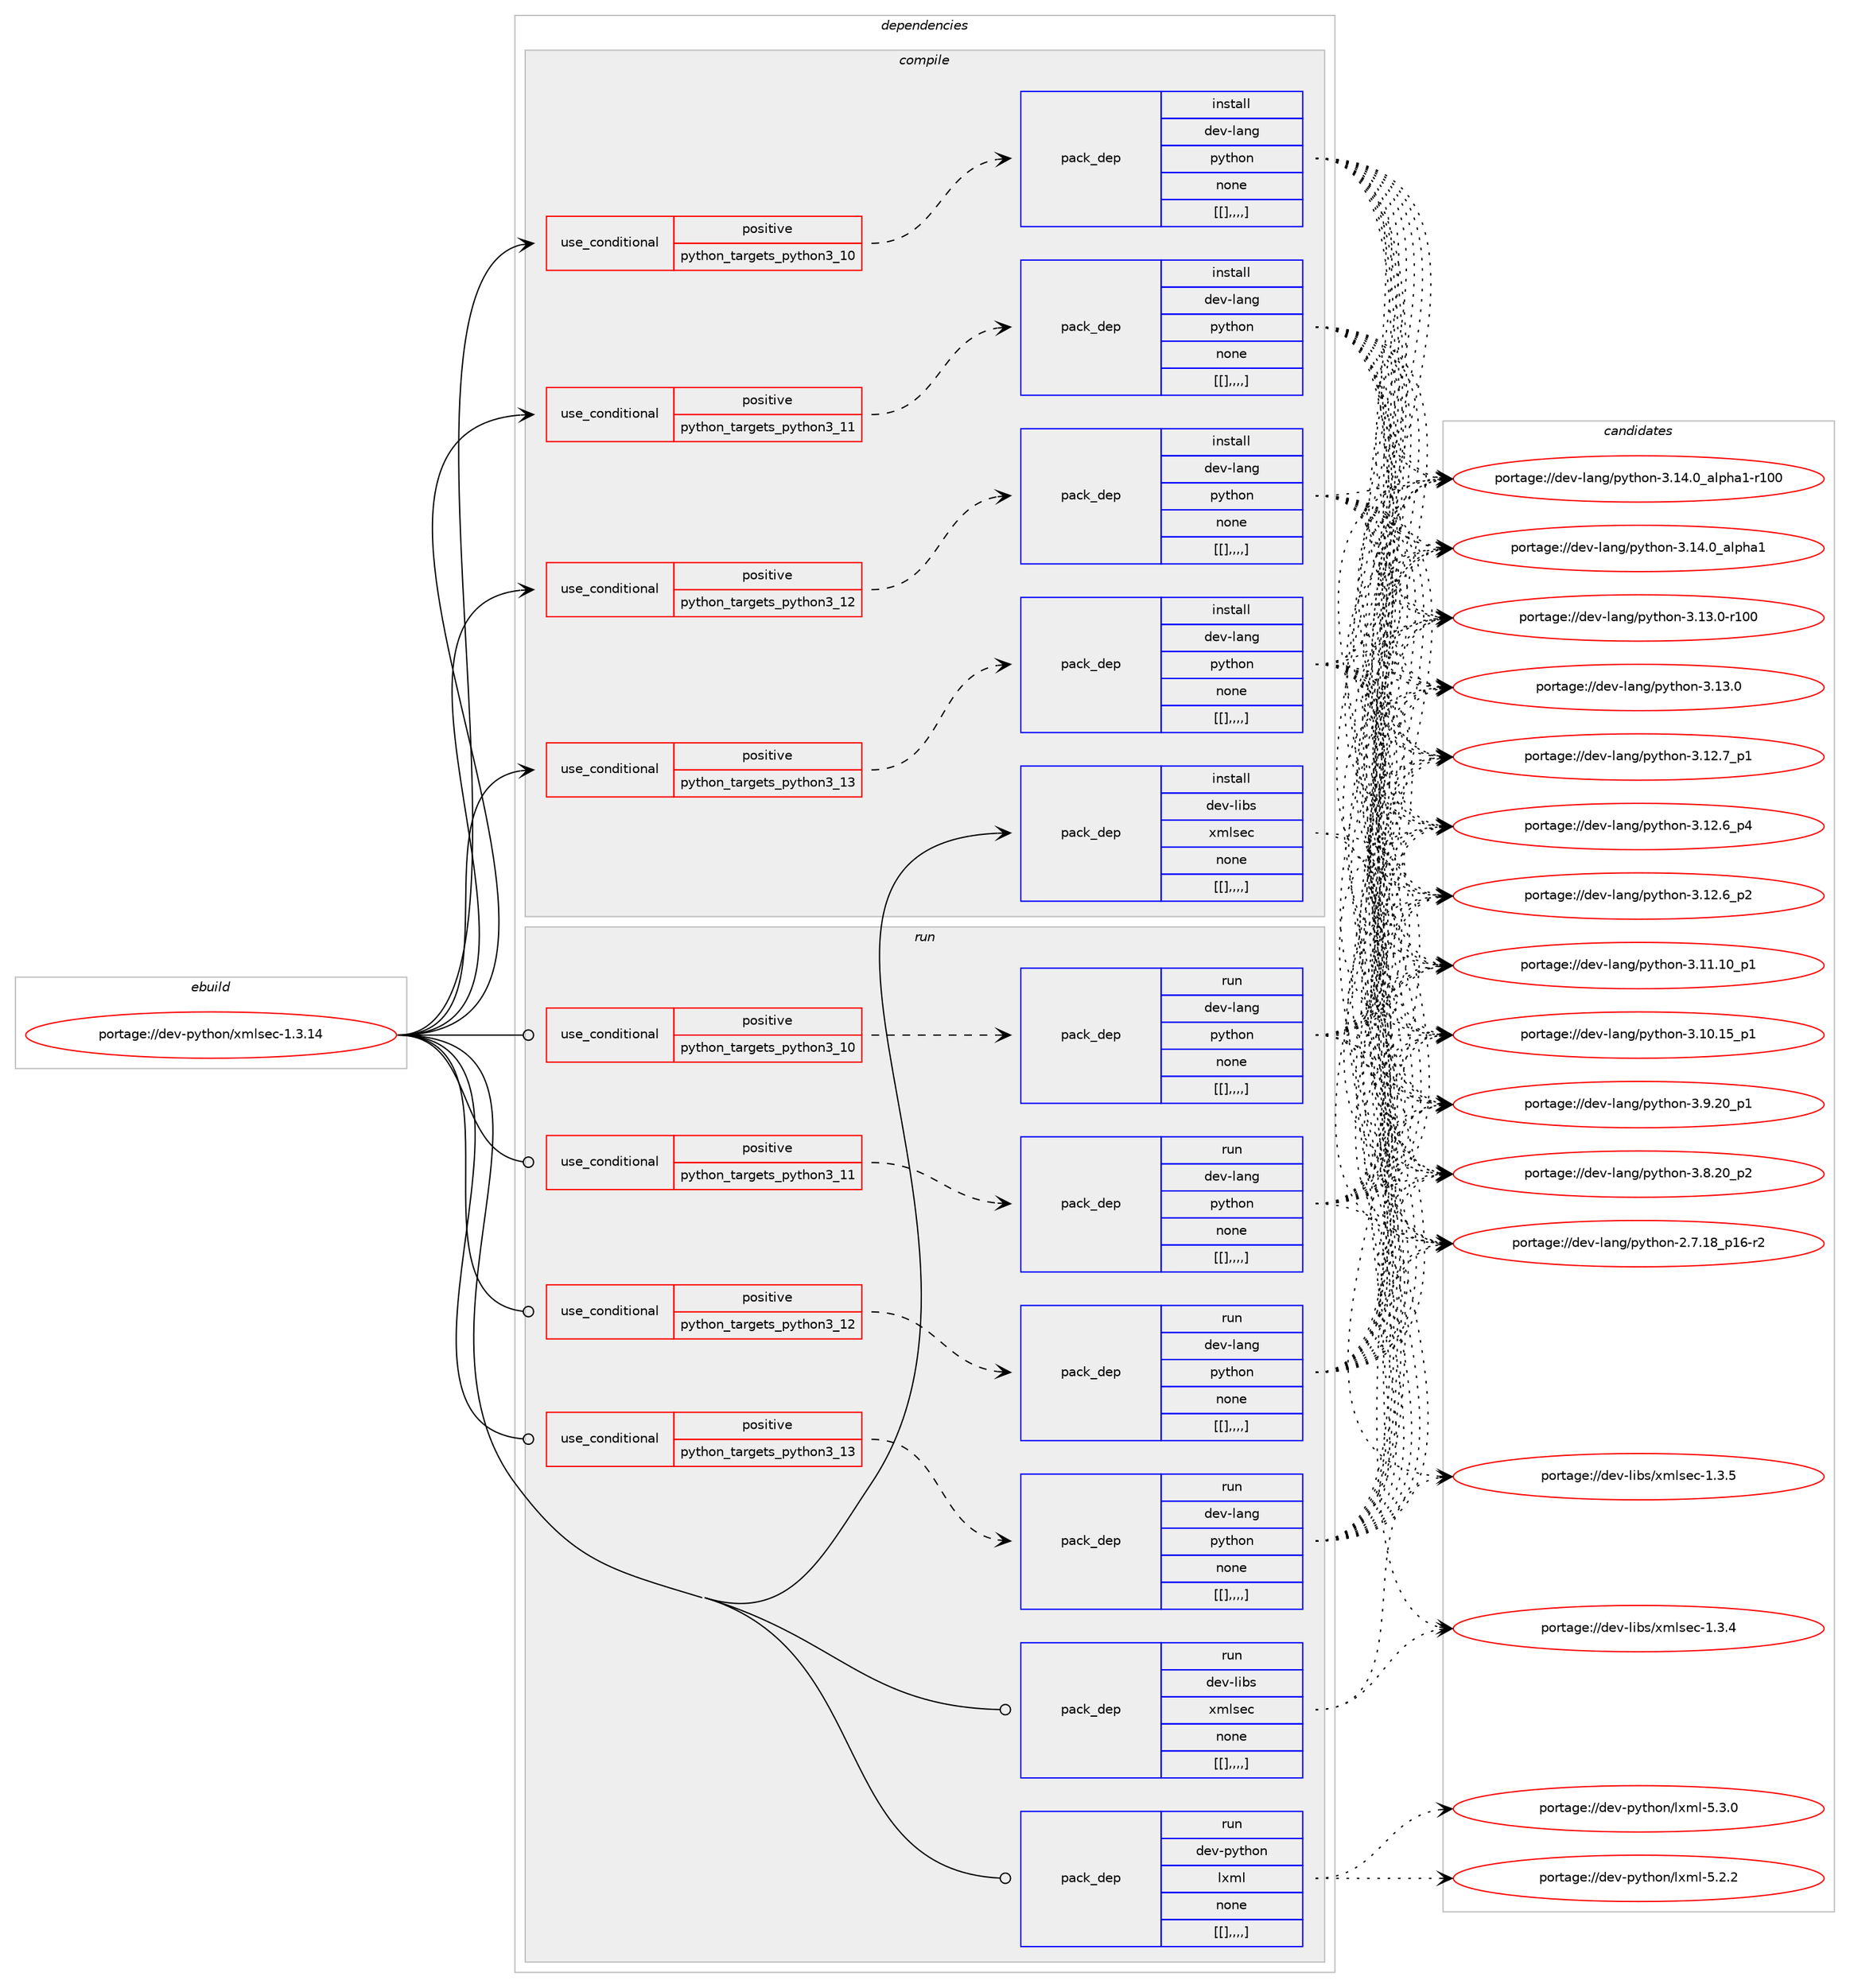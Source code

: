digraph prolog {

# *************
# Graph options
# *************

newrank=true;
concentrate=true;
compound=true;
graph [rankdir=LR,fontname=Helvetica,fontsize=10,ranksep=1.5];#, ranksep=2.5, nodesep=0.2];
edge  [arrowhead=vee];
node  [fontname=Helvetica,fontsize=10];

# **********
# The ebuild
# **********

subgraph cluster_leftcol {
color=gray;
label=<<i>ebuild</i>>;
id [label="portage://dev-python/xmlsec-1.3.14", color=red, width=4, href="../dev-python/xmlsec-1.3.14.svg"];
}

# ****************
# The dependencies
# ****************

subgraph cluster_midcol {
color=gray;
label=<<i>dependencies</i>>;
subgraph cluster_compile {
fillcolor="#eeeeee";
style=filled;
label=<<i>compile</i>>;
subgraph cond44353 {
dependency175284 [label=<<TABLE BORDER="0" CELLBORDER="1" CELLSPACING="0" CELLPADDING="4"><TR><TD ROWSPAN="3" CELLPADDING="10">use_conditional</TD></TR><TR><TD>positive</TD></TR><TR><TD>python_targets_python3_10</TD></TR></TABLE>>, shape=none, color=red];
subgraph pack129588 {
dependency175286 [label=<<TABLE BORDER="0" CELLBORDER="1" CELLSPACING="0" CELLPADDING="4" WIDTH="220"><TR><TD ROWSPAN="6" CELLPADDING="30">pack_dep</TD></TR><TR><TD WIDTH="110">install</TD></TR><TR><TD>dev-lang</TD></TR><TR><TD>python</TD></TR><TR><TD>none</TD></TR><TR><TD>[[],,,,]</TD></TR></TABLE>>, shape=none, color=blue];
}
dependency175284:e -> dependency175286:w [weight=20,style="dashed",arrowhead="vee"];
}
id:e -> dependency175284:w [weight=20,style="solid",arrowhead="vee"];
subgraph cond44386 {
dependency175356 [label=<<TABLE BORDER="0" CELLBORDER="1" CELLSPACING="0" CELLPADDING="4"><TR><TD ROWSPAN="3" CELLPADDING="10">use_conditional</TD></TR><TR><TD>positive</TD></TR><TR><TD>python_targets_python3_11</TD></TR></TABLE>>, shape=none, color=red];
subgraph pack129634 {
dependency175369 [label=<<TABLE BORDER="0" CELLBORDER="1" CELLSPACING="0" CELLPADDING="4" WIDTH="220"><TR><TD ROWSPAN="6" CELLPADDING="30">pack_dep</TD></TR><TR><TD WIDTH="110">install</TD></TR><TR><TD>dev-lang</TD></TR><TR><TD>python</TD></TR><TR><TD>none</TD></TR><TR><TD>[[],,,,]</TD></TR></TABLE>>, shape=none, color=blue];
}
dependency175356:e -> dependency175369:w [weight=20,style="dashed",arrowhead="vee"];
}
id:e -> dependency175356:w [weight=20,style="solid",arrowhead="vee"];
subgraph cond44419 {
dependency175457 [label=<<TABLE BORDER="0" CELLBORDER="1" CELLSPACING="0" CELLPADDING="4"><TR><TD ROWSPAN="3" CELLPADDING="10">use_conditional</TD></TR><TR><TD>positive</TD></TR><TR><TD>python_targets_python3_12</TD></TR></TABLE>>, shape=none, color=red];
subgraph pack129681 {
dependency175460 [label=<<TABLE BORDER="0" CELLBORDER="1" CELLSPACING="0" CELLPADDING="4" WIDTH="220"><TR><TD ROWSPAN="6" CELLPADDING="30">pack_dep</TD></TR><TR><TD WIDTH="110">install</TD></TR><TR><TD>dev-lang</TD></TR><TR><TD>python</TD></TR><TR><TD>none</TD></TR><TR><TD>[[],,,,]</TD></TR></TABLE>>, shape=none, color=blue];
}
dependency175457:e -> dependency175460:w [weight=20,style="dashed",arrowhead="vee"];
}
id:e -> dependency175457:w [weight=20,style="solid",arrowhead="vee"];
subgraph cond44439 {
dependency175484 [label=<<TABLE BORDER="0" CELLBORDER="1" CELLSPACING="0" CELLPADDING="4"><TR><TD ROWSPAN="3" CELLPADDING="10">use_conditional</TD></TR><TR><TD>positive</TD></TR><TR><TD>python_targets_python3_13</TD></TR></TABLE>>, shape=none, color=red];
subgraph pack129701 {
dependency175487 [label=<<TABLE BORDER="0" CELLBORDER="1" CELLSPACING="0" CELLPADDING="4" WIDTH="220"><TR><TD ROWSPAN="6" CELLPADDING="30">pack_dep</TD></TR><TR><TD WIDTH="110">install</TD></TR><TR><TD>dev-lang</TD></TR><TR><TD>python</TD></TR><TR><TD>none</TD></TR><TR><TD>[[],,,,]</TD></TR></TABLE>>, shape=none, color=blue];
}
dependency175484:e -> dependency175487:w [weight=20,style="dashed",arrowhead="vee"];
}
id:e -> dependency175484:w [weight=20,style="solid",arrowhead="vee"];
subgraph pack129730 {
dependency175538 [label=<<TABLE BORDER="0" CELLBORDER="1" CELLSPACING="0" CELLPADDING="4" WIDTH="220"><TR><TD ROWSPAN="6" CELLPADDING="30">pack_dep</TD></TR><TR><TD WIDTH="110">install</TD></TR><TR><TD>dev-libs</TD></TR><TR><TD>xmlsec</TD></TR><TR><TD>none</TD></TR><TR><TD>[[],,,,]</TD></TR></TABLE>>, shape=none, color=blue];
}
id:e -> dependency175538:w [weight=20,style="solid",arrowhead="vee"];
}
subgraph cluster_compileandrun {
fillcolor="#eeeeee";
style=filled;
label=<<i>compile and run</i>>;
}
subgraph cluster_run {
fillcolor="#eeeeee";
style=filled;
label=<<i>run</i>>;
subgraph cond44471 {
dependency175544 [label=<<TABLE BORDER="0" CELLBORDER="1" CELLSPACING="0" CELLPADDING="4"><TR><TD ROWSPAN="3" CELLPADDING="10">use_conditional</TD></TR><TR><TD>positive</TD></TR><TR><TD>python_targets_python3_10</TD></TR></TABLE>>, shape=none, color=red];
subgraph pack129735 {
dependency175599 [label=<<TABLE BORDER="0" CELLBORDER="1" CELLSPACING="0" CELLPADDING="4" WIDTH="220"><TR><TD ROWSPAN="6" CELLPADDING="30">pack_dep</TD></TR><TR><TD WIDTH="110">run</TD></TR><TR><TD>dev-lang</TD></TR><TR><TD>python</TD></TR><TR><TD>none</TD></TR><TR><TD>[[],,,,]</TD></TR></TABLE>>, shape=none, color=blue];
}
dependency175544:e -> dependency175599:w [weight=20,style="dashed",arrowhead="vee"];
}
id:e -> dependency175544:w [weight=20,style="solid",arrowhead="odot"];
subgraph cond44491 {
dependency175619 [label=<<TABLE BORDER="0" CELLBORDER="1" CELLSPACING="0" CELLPADDING="4"><TR><TD ROWSPAN="3" CELLPADDING="10">use_conditional</TD></TR><TR><TD>positive</TD></TR><TR><TD>python_targets_python3_11</TD></TR></TABLE>>, shape=none, color=red];
subgraph pack129787 {
dependency175653 [label=<<TABLE BORDER="0" CELLBORDER="1" CELLSPACING="0" CELLPADDING="4" WIDTH="220"><TR><TD ROWSPAN="6" CELLPADDING="30">pack_dep</TD></TR><TR><TD WIDTH="110">run</TD></TR><TR><TD>dev-lang</TD></TR><TR><TD>python</TD></TR><TR><TD>none</TD></TR><TR><TD>[[],,,,]</TD></TR></TABLE>>, shape=none, color=blue];
}
dependency175619:e -> dependency175653:w [weight=20,style="dashed",arrowhead="vee"];
}
id:e -> dependency175619:w [weight=20,style="solid",arrowhead="odot"];
subgraph cond44512 {
dependency175668 [label=<<TABLE BORDER="0" CELLBORDER="1" CELLSPACING="0" CELLPADDING="4"><TR><TD ROWSPAN="3" CELLPADDING="10">use_conditional</TD></TR><TR><TD>positive</TD></TR><TR><TD>python_targets_python3_12</TD></TR></TABLE>>, shape=none, color=red];
subgraph pack129807 {
dependency175688 [label=<<TABLE BORDER="0" CELLBORDER="1" CELLSPACING="0" CELLPADDING="4" WIDTH="220"><TR><TD ROWSPAN="6" CELLPADDING="30">pack_dep</TD></TR><TR><TD WIDTH="110">run</TD></TR><TR><TD>dev-lang</TD></TR><TR><TD>python</TD></TR><TR><TD>none</TD></TR><TR><TD>[[],,,,]</TD></TR></TABLE>>, shape=none, color=blue];
}
dependency175668:e -> dependency175688:w [weight=20,style="dashed",arrowhead="vee"];
}
id:e -> dependency175668:w [weight=20,style="solid",arrowhead="odot"];
subgraph cond44532 {
dependency175706 [label=<<TABLE BORDER="0" CELLBORDER="1" CELLSPACING="0" CELLPADDING="4"><TR><TD ROWSPAN="3" CELLPADDING="10">use_conditional</TD></TR><TR><TD>positive</TD></TR><TR><TD>python_targets_python3_13</TD></TR></TABLE>>, shape=none, color=red];
subgraph pack129832 {
dependency175735 [label=<<TABLE BORDER="0" CELLBORDER="1" CELLSPACING="0" CELLPADDING="4" WIDTH="220"><TR><TD ROWSPAN="6" CELLPADDING="30">pack_dep</TD></TR><TR><TD WIDTH="110">run</TD></TR><TR><TD>dev-lang</TD></TR><TR><TD>python</TD></TR><TR><TD>none</TD></TR><TR><TD>[[],,,,]</TD></TR></TABLE>>, shape=none, color=blue];
}
dependency175706:e -> dependency175735:w [weight=20,style="dashed",arrowhead="vee"];
}
id:e -> dependency175706:w [weight=20,style="solid",arrowhead="odot"];
subgraph pack129843 {
dependency175770 [label=<<TABLE BORDER="0" CELLBORDER="1" CELLSPACING="0" CELLPADDING="4" WIDTH="220"><TR><TD ROWSPAN="6" CELLPADDING="30">pack_dep</TD></TR><TR><TD WIDTH="110">run</TD></TR><TR><TD>dev-libs</TD></TR><TR><TD>xmlsec</TD></TR><TR><TD>none</TD></TR><TR><TD>[[],,,,]</TD></TR></TABLE>>, shape=none, color=blue];
}
id:e -> dependency175770:w [weight=20,style="solid",arrowhead="odot"];
subgraph pack129866 {
dependency175784 [label=<<TABLE BORDER="0" CELLBORDER="1" CELLSPACING="0" CELLPADDING="4" WIDTH="220"><TR><TD ROWSPAN="6" CELLPADDING="30">pack_dep</TD></TR><TR><TD WIDTH="110">run</TD></TR><TR><TD>dev-python</TD></TR><TR><TD>lxml</TD></TR><TR><TD>none</TD></TR><TR><TD>[[],,,,]</TD></TR></TABLE>>, shape=none, color=blue];
}
id:e -> dependency175784:w [weight=20,style="solid",arrowhead="odot"];
}
}

# **************
# The candidates
# **************

subgraph cluster_choices {
rank=same;
color=gray;
label=<<i>candidates</i>>;

subgraph choice129712 {
color=black;
nodesep=1;
choice100101118451089711010347112121116104111110455146495246489597108112104974945114494848 [label="portage://dev-lang/python-3.14.0_alpha1-r100", color=red, width=4,href="../dev-lang/python-3.14.0_alpha1-r100.svg"];
choice1001011184510897110103471121211161041111104551464952464895971081121049749 [label="portage://dev-lang/python-3.14.0_alpha1", color=red, width=4,href="../dev-lang/python-3.14.0_alpha1.svg"];
choice1001011184510897110103471121211161041111104551464951464845114494848 [label="portage://dev-lang/python-3.13.0-r100", color=red, width=4,href="../dev-lang/python-3.13.0-r100.svg"];
choice10010111845108971101034711212111610411111045514649514648 [label="portage://dev-lang/python-3.13.0", color=red, width=4,href="../dev-lang/python-3.13.0.svg"];
choice100101118451089711010347112121116104111110455146495046559511249 [label="portage://dev-lang/python-3.12.7_p1", color=red, width=4,href="../dev-lang/python-3.12.7_p1.svg"];
choice100101118451089711010347112121116104111110455146495046549511252 [label="portage://dev-lang/python-3.12.6_p4", color=red, width=4,href="../dev-lang/python-3.12.6_p4.svg"];
choice100101118451089711010347112121116104111110455146495046549511250 [label="portage://dev-lang/python-3.12.6_p2", color=red, width=4,href="../dev-lang/python-3.12.6_p2.svg"];
choice10010111845108971101034711212111610411111045514649494649489511249 [label="portage://dev-lang/python-3.11.10_p1", color=red, width=4,href="../dev-lang/python-3.11.10_p1.svg"];
choice10010111845108971101034711212111610411111045514649484649539511249 [label="portage://dev-lang/python-3.10.15_p1", color=red, width=4,href="../dev-lang/python-3.10.15_p1.svg"];
choice100101118451089711010347112121116104111110455146574650489511249 [label="portage://dev-lang/python-3.9.20_p1", color=red, width=4,href="../dev-lang/python-3.9.20_p1.svg"];
choice100101118451089711010347112121116104111110455146564650489511250 [label="portage://dev-lang/python-3.8.20_p2", color=red, width=4,href="../dev-lang/python-3.8.20_p2.svg"];
choice100101118451089711010347112121116104111110455046554649569511249544511450 [label="portage://dev-lang/python-2.7.18_p16-r2", color=red, width=4,href="../dev-lang/python-2.7.18_p16-r2.svg"];
dependency175286:e -> choice100101118451089711010347112121116104111110455146495246489597108112104974945114494848:w [style=dotted,weight="100"];
dependency175286:e -> choice1001011184510897110103471121211161041111104551464952464895971081121049749:w [style=dotted,weight="100"];
dependency175286:e -> choice1001011184510897110103471121211161041111104551464951464845114494848:w [style=dotted,weight="100"];
dependency175286:e -> choice10010111845108971101034711212111610411111045514649514648:w [style=dotted,weight="100"];
dependency175286:e -> choice100101118451089711010347112121116104111110455146495046559511249:w [style=dotted,weight="100"];
dependency175286:e -> choice100101118451089711010347112121116104111110455146495046549511252:w [style=dotted,weight="100"];
dependency175286:e -> choice100101118451089711010347112121116104111110455146495046549511250:w [style=dotted,weight="100"];
dependency175286:e -> choice10010111845108971101034711212111610411111045514649494649489511249:w [style=dotted,weight="100"];
dependency175286:e -> choice10010111845108971101034711212111610411111045514649484649539511249:w [style=dotted,weight="100"];
dependency175286:e -> choice100101118451089711010347112121116104111110455146574650489511249:w [style=dotted,weight="100"];
dependency175286:e -> choice100101118451089711010347112121116104111110455146564650489511250:w [style=dotted,weight="100"];
dependency175286:e -> choice100101118451089711010347112121116104111110455046554649569511249544511450:w [style=dotted,weight="100"];
}
subgraph choice129723 {
color=black;
nodesep=1;
choice100101118451089711010347112121116104111110455146495246489597108112104974945114494848 [label="portage://dev-lang/python-3.14.0_alpha1-r100", color=red, width=4,href="../dev-lang/python-3.14.0_alpha1-r100.svg"];
choice1001011184510897110103471121211161041111104551464952464895971081121049749 [label="portage://dev-lang/python-3.14.0_alpha1", color=red, width=4,href="../dev-lang/python-3.14.0_alpha1.svg"];
choice1001011184510897110103471121211161041111104551464951464845114494848 [label="portage://dev-lang/python-3.13.0-r100", color=red, width=4,href="../dev-lang/python-3.13.0-r100.svg"];
choice10010111845108971101034711212111610411111045514649514648 [label="portage://dev-lang/python-3.13.0", color=red, width=4,href="../dev-lang/python-3.13.0.svg"];
choice100101118451089711010347112121116104111110455146495046559511249 [label="portage://dev-lang/python-3.12.7_p1", color=red, width=4,href="../dev-lang/python-3.12.7_p1.svg"];
choice100101118451089711010347112121116104111110455146495046549511252 [label="portage://dev-lang/python-3.12.6_p4", color=red, width=4,href="../dev-lang/python-3.12.6_p4.svg"];
choice100101118451089711010347112121116104111110455146495046549511250 [label="portage://dev-lang/python-3.12.6_p2", color=red, width=4,href="../dev-lang/python-3.12.6_p2.svg"];
choice10010111845108971101034711212111610411111045514649494649489511249 [label="portage://dev-lang/python-3.11.10_p1", color=red, width=4,href="../dev-lang/python-3.11.10_p1.svg"];
choice10010111845108971101034711212111610411111045514649484649539511249 [label="portage://dev-lang/python-3.10.15_p1", color=red, width=4,href="../dev-lang/python-3.10.15_p1.svg"];
choice100101118451089711010347112121116104111110455146574650489511249 [label="portage://dev-lang/python-3.9.20_p1", color=red, width=4,href="../dev-lang/python-3.9.20_p1.svg"];
choice100101118451089711010347112121116104111110455146564650489511250 [label="portage://dev-lang/python-3.8.20_p2", color=red, width=4,href="../dev-lang/python-3.8.20_p2.svg"];
choice100101118451089711010347112121116104111110455046554649569511249544511450 [label="portage://dev-lang/python-2.7.18_p16-r2", color=red, width=4,href="../dev-lang/python-2.7.18_p16-r2.svg"];
dependency175369:e -> choice100101118451089711010347112121116104111110455146495246489597108112104974945114494848:w [style=dotted,weight="100"];
dependency175369:e -> choice1001011184510897110103471121211161041111104551464952464895971081121049749:w [style=dotted,weight="100"];
dependency175369:e -> choice1001011184510897110103471121211161041111104551464951464845114494848:w [style=dotted,weight="100"];
dependency175369:e -> choice10010111845108971101034711212111610411111045514649514648:w [style=dotted,weight="100"];
dependency175369:e -> choice100101118451089711010347112121116104111110455146495046559511249:w [style=dotted,weight="100"];
dependency175369:e -> choice100101118451089711010347112121116104111110455146495046549511252:w [style=dotted,weight="100"];
dependency175369:e -> choice100101118451089711010347112121116104111110455146495046549511250:w [style=dotted,weight="100"];
dependency175369:e -> choice10010111845108971101034711212111610411111045514649494649489511249:w [style=dotted,weight="100"];
dependency175369:e -> choice10010111845108971101034711212111610411111045514649484649539511249:w [style=dotted,weight="100"];
dependency175369:e -> choice100101118451089711010347112121116104111110455146574650489511249:w [style=dotted,weight="100"];
dependency175369:e -> choice100101118451089711010347112121116104111110455146564650489511250:w [style=dotted,weight="100"];
dependency175369:e -> choice100101118451089711010347112121116104111110455046554649569511249544511450:w [style=dotted,weight="100"];
}
subgraph choice129733 {
color=black;
nodesep=1;
choice100101118451089711010347112121116104111110455146495246489597108112104974945114494848 [label="portage://dev-lang/python-3.14.0_alpha1-r100", color=red, width=4,href="../dev-lang/python-3.14.0_alpha1-r100.svg"];
choice1001011184510897110103471121211161041111104551464952464895971081121049749 [label="portage://dev-lang/python-3.14.0_alpha1", color=red, width=4,href="../dev-lang/python-3.14.0_alpha1.svg"];
choice1001011184510897110103471121211161041111104551464951464845114494848 [label="portage://dev-lang/python-3.13.0-r100", color=red, width=4,href="../dev-lang/python-3.13.0-r100.svg"];
choice10010111845108971101034711212111610411111045514649514648 [label="portage://dev-lang/python-3.13.0", color=red, width=4,href="../dev-lang/python-3.13.0.svg"];
choice100101118451089711010347112121116104111110455146495046559511249 [label="portage://dev-lang/python-3.12.7_p1", color=red, width=4,href="../dev-lang/python-3.12.7_p1.svg"];
choice100101118451089711010347112121116104111110455146495046549511252 [label="portage://dev-lang/python-3.12.6_p4", color=red, width=4,href="../dev-lang/python-3.12.6_p4.svg"];
choice100101118451089711010347112121116104111110455146495046549511250 [label="portage://dev-lang/python-3.12.6_p2", color=red, width=4,href="../dev-lang/python-3.12.6_p2.svg"];
choice10010111845108971101034711212111610411111045514649494649489511249 [label="portage://dev-lang/python-3.11.10_p1", color=red, width=4,href="../dev-lang/python-3.11.10_p1.svg"];
choice10010111845108971101034711212111610411111045514649484649539511249 [label="portage://dev-lang/python-3.10.15_p1", color=red, width=4,href="../dev-lang/python-3.10.15_p1.svg"];
choice100101118451089711010347112121116104111110455146574650489511249 [label="portage://dev-lang/python-3.9.20_p1", color=red, width=4,href="../dev-lang/python-3.9.20_p1.svg"];
choice100101118451089711010347112121116104111110455146564650489511250 [label="portage://dev-lang/python-3.8.20_p2", color=red, width=4,href="../dev-lang/python-3.8.20_p2.svg"];
choice100101118451089711010347112121116104111110455046554649569511249544511450 [label="portage://dev-lang/python-2.7.18_p16-r2", color=red, width=4,href="../dev-lang/python-2.7.18_p16-r2.svg"];
dependency175460:e -> choice100101118451089711010347112121116104111110455146495246489597108112104974945114494848:w [style=dotted,weight="100"];
dependency175460:e -> choice1001011184510897110103471121211161041111104551464952464895971081121049749:w [style=dotted,weight="100"];
dependency175460:e -> choice1001011184510897110103471121211161041111104551464951464845114494848:w [style=dotted,weight="100"];
dependency175460:e -> choice10010111845108971101034711212111610411111045514649514648:w [style=dotted,weight="100"];
dependency175460:e -> choice100101118451089711010347112121116104111110455146495046559511249:w [style=dotted,weight="100"];
dependency175460:e -> choice100101118451089711010347112121116104111110455146495046549511252:w [style=dotted,weight="100"];
dependency175460:e -> choice100101118451089711010347112121116104111110455146495046549511250:w [style=dotted,weight="100"];
dependency175460:e -> choice10010111845108971101034711212111610411111045514649494649489511249:w [style=dotted,weight="100"];
dependency175460:e -> choice10010111845108971101034711212111610411111045514649484649539511249:w [style=dotted,weight="100"];
dependency175460:e -> choice100101118451089711010347112121116104111110455146574650489511249:w [style=dotted,weight="100"];
dependency175460:e -> choice100101118451089711010347112121116104111110455146564650489511250:w [style=dotted,weight="100"];
dependency175460:e -> choice100101118451089711010347112121116104111110455046554649569511249544511450:w [style=dotted,weight="100"];
}
subgraph choice129742 {
color=black;
nodesep=1;
choice100101118451089711010347112121116104111110455146495246489597108112104974945114494848 [label="portage://dev-lang/python-3.14.0_alpha1-r100", color=red, width=4,href="../dev-lang/python-3.14.0_alpha1-r100.svg"];
choice1001011184510897110103471121211161041111104551464952464895971081121049749 [label="portage://dev-lang/python-3.14.0_alpha1", color=red, width=4,href="../dev-lang/python-3.14.0_alpha1.svg"];
choice1001011184510897110103471121211161041111104551464951464845114494848 [label="portage://dev-lang/python-3.13.0-r100", color=red, width=4,href="../dev-lang/python-3.13.0-r100.svg"];
choice10010111845108971101034711212111610411111045514649514648 [label="portage://dev-lang/python-3.13.0", color=red, width=4,href="../dev-lang/python-3.13.0.svg"];
choice100101118451089711010347112121116104111110455146495046559511249 [label="portage://dev-lang/python-3.12.7_p1", color=red, width=4,href="../dev-lang/python-3.12.7_p1.svg"];
choice100101118451089711010347112121116104111110455146495046549511252 [label="portage://dev-lang/python-3.12.6_p4", color=red, width=4,href="../dev-lang/python-3.12.6_p4.svg"];
choice100101118451089711010347112121116104111110455146495046549511250 [label="portage://dev-lang/python-3.12.6_p2", color=red, width=4,href="../dev-lang/python-3.12.6_p2.svg"];
choice10010111845108971101034711212111610411111045514649494649489511249 [label="portage://dev-lang/python-3.11.10_p1", color=red, width=4,href="../dev-lang/python-3.11.10_p1.svg"];
choice10010111845108971101034711212111610411111045514649484649539511249 [label="portage://dev-lang/python-3.10.15_p1", color=red, width=4,href="../dev-lang/python-3.10.15_p1.svg"];
choice100101118451089711010347112121116104111110455146574650489511249 [label="portage://dev-lang/python-3.9.20_p1", color=red, width=4,href="../dev-lang/python-3.9.20_p1.svg"];
choice100101118451089711010347112121116104111110455146564650489511250 [label="portage://dev-lang/python-3.8.20_p2", color=red, width=4,href="../dev-lang/python-3.8.20_p2.svg"];
choice100101118451089711010347112121116104111110455046554649569511249544511450 [label="portage://dev-lang/python-2.7.18_p16-r2", color=red, width=4,href="../dev-lang/python-2.7.18_p16-r2.svg"];
dependency175487:e -> choice100101118451089711010347112121116104111110455146495246489597108112104974945114494848:w [style=dotted,weight="100"];
dependency175487:e -> choice1001011184510897110103471121211161041111104551464952464895971081121049749:w [style=dotted,weight="100"];
dependency175487:e -> choice1001011184510897110103471121211161041111104551464951464845114494848:w [style=dotted,weight="100"];
dependency175487:e -> choice10010111845108971101034711212111610411111045514649514648:w [style=dotted,weight="100"];
dependency175487:e -> choice100101118451089711010347112121116104111110455146495046559511249:w [style=dotted,weight="100"];
dependency175487:e -> choice100101118451089711010347112121116104111110455146495046549511252:w [style=dotted,weight="100"];
dependency175487:e -> choice100101118451089711010347112121116104111110455146495046549511250:w [style=dotted,weight="100"];
dependency175487:e -> choice10010111845108971101034711212111610411111045514649494649489511249:w [style=dotted,weight="100"];
dependency175487:e -> choice10010111845108971101034711212111610411111045514649484649539511249:w [style=dotted,weight="100"];
dependency175487:e -> choice100101118451089711010347112121116104111110455146574650489511249:w [style=dotted,weight="100"];
dependency175487:e -> choice100101118451089711010347112121116104111110455146564650489511250:w [style=dotted,weight="100"];
dependency175487:e -> choice100101118451089711010347112121116104111110455046554649569511249544511450:w [style=dotted,weight="100"];
}
subgraph choice129762 {
color=black;
nodesep=1;
choice10010111845108105981154712010910811510199454946514653 [label="portage://dev-libs/xmlsec-1.3.5", color=red, width=4,href="../dev-libs/xmlsec-1.3.5.svg"];
choice10010111845108105981154712010910811510199454946514652 [label="portage://dev-libs/xmlsec-1.3.4", color=red, width=4,href="../dev-libs/xmlsec-1.3.4.svg"];
dependency175538:e -> choice10010111845108105981154712010910811510199454946514653:w [style=dotted,weight="100"];
dependency175538:e -> choice10010111845108105981154712010910811510199454946514652:w [style=dotted,weight="100"];
}
subgraph choice129763 {
color=black;
nodesep=1;
choice100101118451089711010347112121116104111110455146495246489597108112104974945114494848 [label="portage://dev-lang/python-3.14.0_alpha1-r100", color=red, width=4,href="../dev-lang/python-3.14.0_alpha1-r100.svg"];
choice1001011184510897110103471121211161041111104551464952464895971081121049749 [label="portage://dev-lang/python-3.14.0_alpha1", color=red, width=4,href="../dev-lang/python-3.14.0_alpha1.svg"];
choice1001011184510897110103471121211161041111104551464951464845114494848 [label="portage://dev-lang/python-3.13.0-r100", color=red, width=4,href="../dev-lang/python-3.13.0-r100.svg"];
choice10010111845108971101034711212111610411111045514649514648 [label="portage://dev-lang/python-3.13.0", color=red, width=4,href="../dev-lang/python-3.13.0.svg"];
choice100101118451089711010347112121116104111110455146495046559511249 [label="portage://dev-lang/python-3.12.7_p1", color=red, width=4,href="../dev-lang/python-3.12.7_p1.svg"];
choice100101118451089711010347112121116104111110455146495046549511252 [label="portage://dev-lang/python-3.12.6_p4", color=red, width=4,href="../dev-lang/python-3.12.6_p4.svg"];
choice100101118451089711010347112121116104111110455146495046549511250 [label="portage://dev-lang/python-3.12.6_p2", color=red, width=4,href="../dev-lang/python-3.12.6_p2.svg"];
choice10010111845108971101034711212111610411111045514649494649489511249 [label="portage://dev-lang/python-3.11.10_p1", color=red, width=4,href="../dev-lang/python-3.11.10_p1.svg"];
choice10010111845108971101034711212111610411111045514649484649539511249 [label="portage://dev-lang/python-3.10.15_p1", color=red, width=4,href="../dev-lang/python-3.10.15_p1.svg"];
choice100101118451089711010347112121116104111110455146574650489511249 [label="portage://dev-lang/python-3.9.20_p1", color=red, width=4,href="../dev-lang/python-3.9.20_p1.svg"];
choice100101118451089711010347112121116104111110455146564650489511250 [label="portage://dev-lang/python-3.8.20_p2", color=red, width=4,href="../dev-lang/python-3.8.20_p2.svg"];
choice100101118451089711010347112121116104111110455046554649569511249544511450 [label="portage://dev-lang/python-2.7.18_p16-r2", color=red, width=4,href="../dev-lang/python-2.7.18_p16-r2.svg"];
dependency175599:e -> choice100101118451089711010347112121116104111110455146495246489597108112104974945114494848:w [style=dotted,weight="100"];
dependency175599:e -> choice1001011184510897110103471121211161041111104551464952464895971081121049749:w [style=dotted,weight="100"];
dependency175599:e -> choice1001011184510897110103471121211161041111104551464951464845114494848:w [style=dotted,weight="100"];
dependency175599:e -> choice10010111845108971101034711212111610411111045514649514648:w [style=dotted,weight="100"];
dependency175599:e -> choice100101118451089711010347112121116104111110455146495046559511249:w [style=dotted,weight="100"];
dependency175599:e -> choice100101118451089711010347112121116104111110455146495046549511252:w [style=dotted,weight="100"];
dependency175599:e -> choice100101118451089711010347112121116104111110455146495046549511250:w [style=dotted,weight="100"];
dependency175599:e -> choice10010111845108971101034711212111610411111045514649494649489511249:w [style=dotted,weight="100"];
dependency175599:e -> choice10010111845108971101034711212111610411111045514649484649539511249:w [style=dotted,weight="100"];
dependency175599:e -> choice100101118451089711010347112121116104111110455146574650489511249:w [style=dotted,weight="100"];
dependency175599:e -> choice100101118451089711010347112121116104111110455146564650489511250:w [style=dotted,weight="100"];
dependency175599:e -> choice100101118451089711010347112121116104111110455046554649569511249544511450:w [style=dotted,weight="100"];
}
subgraph choice129770 {
color=black;
nodesep=1;
choice100101118451089711010347112121116104111110455146495246489597108112104974945114494848 [label="portage://dev-lang/python-3.14.0_alpha1-r100", color=red, width=4,href="../dev-lang/python-3.14.0_alpha1-r100.svg"];
choice1001011184510897110103471121211161041111104551464952464895971081121049749 [label="portage://dev-lang/python-3.14.0_alpha1", color=red, width=4,href="../dev-lang/python-3.14.0_alpha1.svg"];
choice1001011184510897110103471121211161041111104551464951464845114494848 [label="portage://dev-lang/python-3.13.0-r100", color=red, width=4,href="../dev-lang/python-3.13.0-r100.svg"];
choice10010111845108971101034711212111610411111045514649514648 [label="portage://dev-lang/python-3.13.0", color=red, width=4,href="../dev-lang/python-3.13.0.svg"];
choice100101118451089711010347112121116104111110455146495046559511249 [label="portage://dev-lang/python-3.12.7_p1", color=red, width=4,href="../dev-lang/python-3.12.7_p1.svg"];
choice100101118451089711010347112121116104111110455146495046549511252 [label="portage://dev-lang/python-3.12.6_p4", color=red, width=4,href="../dev-lang/python-3.12.6_p4.svg"];
choice100101118451089711010347112121116104111110455146495046549511250 [label="portage://dev-lang/python-3.12.6_p2", color=red, width=4,href="../dev-lang/python-3.12.6_p2.svg"];
choice10010111845108971101034711212111610411111045514649494649489511249 [label="portage://dev-lang/python-3.11.10_p1", color=red, width=4,href="../dev-lang/python-3.11.10_p1.svg"];
choice10010111845108971101034711212111610411111045514649484649539511249 [label="portage://dev-lang/python-3.10.15_p1", color=red, width=4,href="../dev-lang/python-3.10.15_p1.svg"];
choice100101118451089711010347112121116104111110455146574650489511249 [label="portage://dev-lang/python-3.9.20_p1", color=red, width=4,href="../dev-lang/python-3.9.20_p1.svg"];
choice100101118451089711010347112121116104111110455146564650489511250 [label="portage://dev-lang/python-3.8.20_p2", color=red, width=4,href="../dev-lang/python-3.8.20_p2.svg"];
choice100101118451089711010347112121116104111110455046554649569511249544511450 [label="portage://dev-lang/python-2.7.18_p16-r2", color=red, width=4,href="../dev-lang/python-2.7.18_p16-r2.svg"];
dependency175653:e -> choice100101118451089711010347112121116104111110455146495246489597108112104974945114494848:w [style=dotted,weight="100"];
dependency175653:e -> choice1001011184510897110103471121211161041111104551464952464895971081121049749:w [style=dotted,weight="100"];
dependency175653:e -> choice1001011184510897110103471121211161041111104551464951464845114494848:w [style=dotted,weight="100"];
dependency175653:e -> choice10010111845108971101034711212111610411111045514649514648:w [style=dotted,weight="100"];
dependency175653:e -> choice100101118451089711010347112121116104111110455146495046559511249:w [style=dotted,weight="100"];
dependency175653:e -> choice100101118451089711010347112121116104111110455146495046549511252:w [style=dotted,weight="100"];
dependency175653:e -> choice100101118451089711010347112121116104111110455146495046549511250:w [style=dotted,weight="100"];
dependency175653:e -> choice10010111845108971101034711212111610411111045514649494649489511249:w [style=dotted,weight="100"];
dependency175653:e -> choice10010111845108971101034711212111610411111045514649484649539511249:w [style=dotted,weight="100"];
dependency175653:e -> choice100101118451089711010347112121116104111110455146574650489511249:w [style=dotted,weight="100"];
dependency175653:e -> choice100101118451089711010347112121116104111110455146564650489511250:w [style=dotted,weight="100"];
dependency175653:e -> choice100101118451089711010347112121116104111110455046554649569511249544511450:w [style=dotted,weight="100"];
}
subgraph choice129773 {
color=black;
nodesep=1;
choice100101118451089711010347112121116104111110455146495246489597108112104974945114494848 [label="portage://dev-lang/python-3.14.0_alpha1-r100", color=red, width=4,href="../dev-lang/python-3.14.0_alpha1-r100.svg"];
choice1001011184510897110103471121211161041111104551464952464895971081121049749 [label="portage://dev-lang/python-3.14.0_alpha1", color=red, width=4,href="../dev-lang/python-3.14.0_alpha1.svg"];
choice1001011184510897110103471121211161041111104551464951464845114494848 [label="portage://dev-lang/python-3.13.0-r100", color=red, width=4,href="../dev-lang/python-3.13.0-r100.svg"];
choice10010111845108971101034711212111610411111045514649514648 [label="portage://dev-lang/python-3.13.0", color=red, width=4,href="../dev-lang/python-3.13.0.svg"];
choice100101118451089711010347112121116104111110455146495046559511249 [label="portage://dev-lang/python-3.12.7_p1", color=red, width=4,href="../dev-lang/python-3.12.7_p1.svg"];
choice100101118451089711010347112121116104111110455146495046549511252 [label="portage://dev-lang/python-3.12.6_p4", color=red, width=4,href="../dev-lang/python-3.12.6_p4.svg"];
choice100101118451089711010347112121116104111110455146495046549511250 [label="portage://dev-lang/python-3.12.6_p2", color=red, width=4,href="../dev-lang/python-3.12.6_p2.svg"];
choice10010111845108971101034711212111610411111045514649494649489511249 [label="portage://dev-lang/python-3.11.10_p1", color=red, width=4,href="../dev-lang/python-3.11.10_p1.svg"];
choice10010111845108971101034711212111610411111045514649484649539511249 [label="portage://dev-lang/python-3.10.15_p1", color=red, width=4,href="../dev-lang/python-3.10.15_p1.svg"];
choice100101118451089711010347112121116104111110455146574650489511249 [label="portage://dev-lang/python-3.9.20_p1", color=red, width=4,href="../dev-lang/python-3.9.20_p1.svg"];
choice100101118451089711010347112121116104111110455146564650489511250 [label="portage://dev-lang/python-3.8.20_p2", color=red, width=4,href="../dev-lang/python-3.8.20_p2.svg"];
choice100101118451089711010347112121116104111110455046554649569511249544511450 [label="portage://dev-lang/python-2.7.18_p16-r2", color=red, width=4,href="../dev-lang/python-2.7.18_p16-r2.svg"];
dependency175688:e -> choice100101118451089711010347112121116104111110455146495246489597108112104974945114494848:w [style=dotted,weight="100"];
dependency175688:e -> choice1001011184510897110103471121211161041111104551464952464895971081121049749:w [style=dotted,weight="100"];
dependency175688:e -> choice1001011184510897110103471121211161041111104551464951464845114494848:w [style=dotted,weight="100"];
dependency175688:e -> choice10010111845108971101034711212111610411111045514649514648:w [style=dotted,weight="100"];
dependency175688:e -> choice100101118451089711010347112121116104111110455146495046559511249:w [style=dotted,weight="100"];
dependency175688:e -> choice100101118451089711010347112121116104111110455146495046549511252:w [style=dotted,weight="100"];
dependency175688:e -> choice100101118451089711010347112121116104111110455146495046549511250:w [style=dotted,weight="100"];
dependency175688:e -> choice10010111845108971101034711212111610411111045514649494649489511249:w [style=dotted,weight="100"];
dependency175688:e -> choice10010111845108971101034711212111610411111045514649484649539511249:w [style=dotted,weight="100"];
dependency175688:e -> choice100101118451089711010347112121116104111110455146574650489511249:w [style=dotted,weight="100"];
dependency175688:e -> choice100101118451089711010347112121116104111110455146564650489511250:w [style=dotted,weight="100"];
dependency175688:e -> choice100101118451089711010347112121116104111110455046554649569511249544511450:w [style=dotted,weight="100"];
}
subgraph choice129781 {
color=black;
nodesep=1;
choice100101118451089711010347112121116104111110455146495246489597108112104974945114494848 [label="portage://dev-lang/python-3.14.0_alpha1-r100", color=red, width=4,href="../dev-lang/python-3.14.0_alpha1-r100.svg"];
choice1001011184510897110103471121211161041111104551464952464895971081121049749 [label="portage://dev-lang/python-3.14.0_alpha1", color=red, width=4,href="../dev-lang/python-3.14.0_alpha1.svg"];
choice1001011184510897110103471121211161041111104551464951464845114494848 [label="portage://dev-lang/python-3.13.0-r100", color=red, width=4,href="../dev-lang/python-3.13.0-r100.svg"];
choice10010111845108971101034711212111610411111045514649514648 [label="portage://dev-lang/python-3.13.0", color=red, width=4,href="../dev-lang/python-3.13.0.svg"];
choice100101118451089711010347112121116104111110455146495046559511249 [label="portage://dev-lang/python-3.12.7_p1", color=red, width=4,href="../dev-lang/python-3.12.7_p1.svg"];
choice100101118451089711010347112121116104111110455146495046549511252 [label="portage://dev-lang/python-3.12.6_p4", color=red, width=4,href="../dev-lang/python-3.12.6_p4.svg"];
choice100101118451089711010347112121116104111110455146495046549511250 [label="portage://dev-lang/python-3.12.6_p2", color=red, width=4,href="../dev-lang/python-3.12.6_p2.svg"];
choice10010111845108971101034711212111610411111045514649494649489511249 [label="portage://dev-lang/python-3.11.10_p1", color=red, width=4,href="../dev-lang/python-3.11.10_p1.svg"];
choice10010111845108971101034711212111610411111045514649484649539511249 [label="portage://dev-lang/python-3.10.15_p1", color=red, width=4,href="../dev-lang/python-3.10.15_p1.svg"];
choice100101118451089711010347112121116104111110455146574650489511249 [label="portage://dev-lang/python-3.9.20_p1", color=red, width=4,href="../dev-lang/python-3.9.20_p1.svg"];
choice100101118451089711010347112121116104111110455146564650489511250 [label="portage://dev-lang/python-3.8.20_p2", color=red, width=4,href="../dev-lang/python-3.8.20_p2.svg"];
choice100101118451089711010347112121116104111110455046554649569511249544511450 [label="portage://dev-lang/python-2.7.18_p16-r2", color=red, width=4,href="../dev-lang/python-2.7.18_p16-r2.svg"];
dependency175735:e -> choice100101118451089711010347112121116104111110455146495246489597108112104974945114494848:w [style=dotted,weight="100"];
dependency175735:e -> choice1001011184510897110103471121211161041111104551464952464895971081121049749:w [style=dotted,weight="100"];
dependency175735:e -> choice1001011184510897110103471121211161041111104551464951464845114494848:w [style=dotted,weight="100"];
dependency175735:e -> choice10010111845108971101034711212111610411111045514649514648:w [style=dotted,weight="100"];
dependency175735:e -> choice100101118451089711010347112121116104111110455146495046559511249:w [style=dotted,weight="100"];
dependency175735:e -> choice100101118451089711010347112121116104111110455146495046549511252:w [style=dotted,weight="100"];
dependency175735:e -> choice100101118451089711010347112121116104111110455146495046549511250:w [style=dotted,weight="100"];
dependency175735:e -> choice10010111845108971101034711212111610411111045514649494649489511249:w [style=dotted,weight="100"];
dependency175735:e -> choice10010111845108971101034711212111610411111045514649484649539511249:w [style=dotted,weight="100"];
dependency175735:e -> choice100101118451089711010347112121116104111110455146574650489511249:w [style=dotted,weight="100"];
dependency175735:e -> choice100101118451089711010347112121116104111110455146564650489511250:w [style=dotted,weight="100"];
dependency175735:e -> choice100101118451089711010347112121116104111110455046554649569511249544511450:w [style=dotted,weight="100"];
}
subgraph choice129786 {
color=black;
nodesep=1;
choice10010111845108105981154712010910811510199454946514653 [label="portage://dev-libs/xmlsec-1.3.5", color=red, width=4,href="../dev-libs/xmlsec-1.3.5.svg"];
choice10010111845108105981154712010910811510199454946514652 [label="portage://dev-libs/xmlsec-1.3.4", color=red, width=4,href="../dev-libs/xmlsec-1.3.4.svg"];
dependency175770:e -> choice10010111845108105981154712010910811510199454946514653:w [style=dotted,weight="100"];
dependency175770:e -> choice10010111845108105981154712010910811510199454946514652:w [style=dotted,weight="100"];
}
subgraph choice129788 {
color=black;
nodesep=1;
choice1001011184511212111610411111047108120109108455346514648 [label="portage://dev-python/lxml-5.3.0", color=red, width=4,href="../dev-python/lxml-5.3.0.svg"];
choice1001011184511212111610411111047108120109108455346504650 [label="portage://dev-python/lxml-5.2.2", color=red, width=4,href="../dev-python/lxml-5.2.2.svg"];
dependency175784:e -> choice1001011184511212111610411111047108120109108455346514648:w [style=dotted,weight="100"];
dependency175784:e -> choice1001011184511212111610411111047108120109108455346504650:w [style=dotted,weight="100"];
}
}

}
